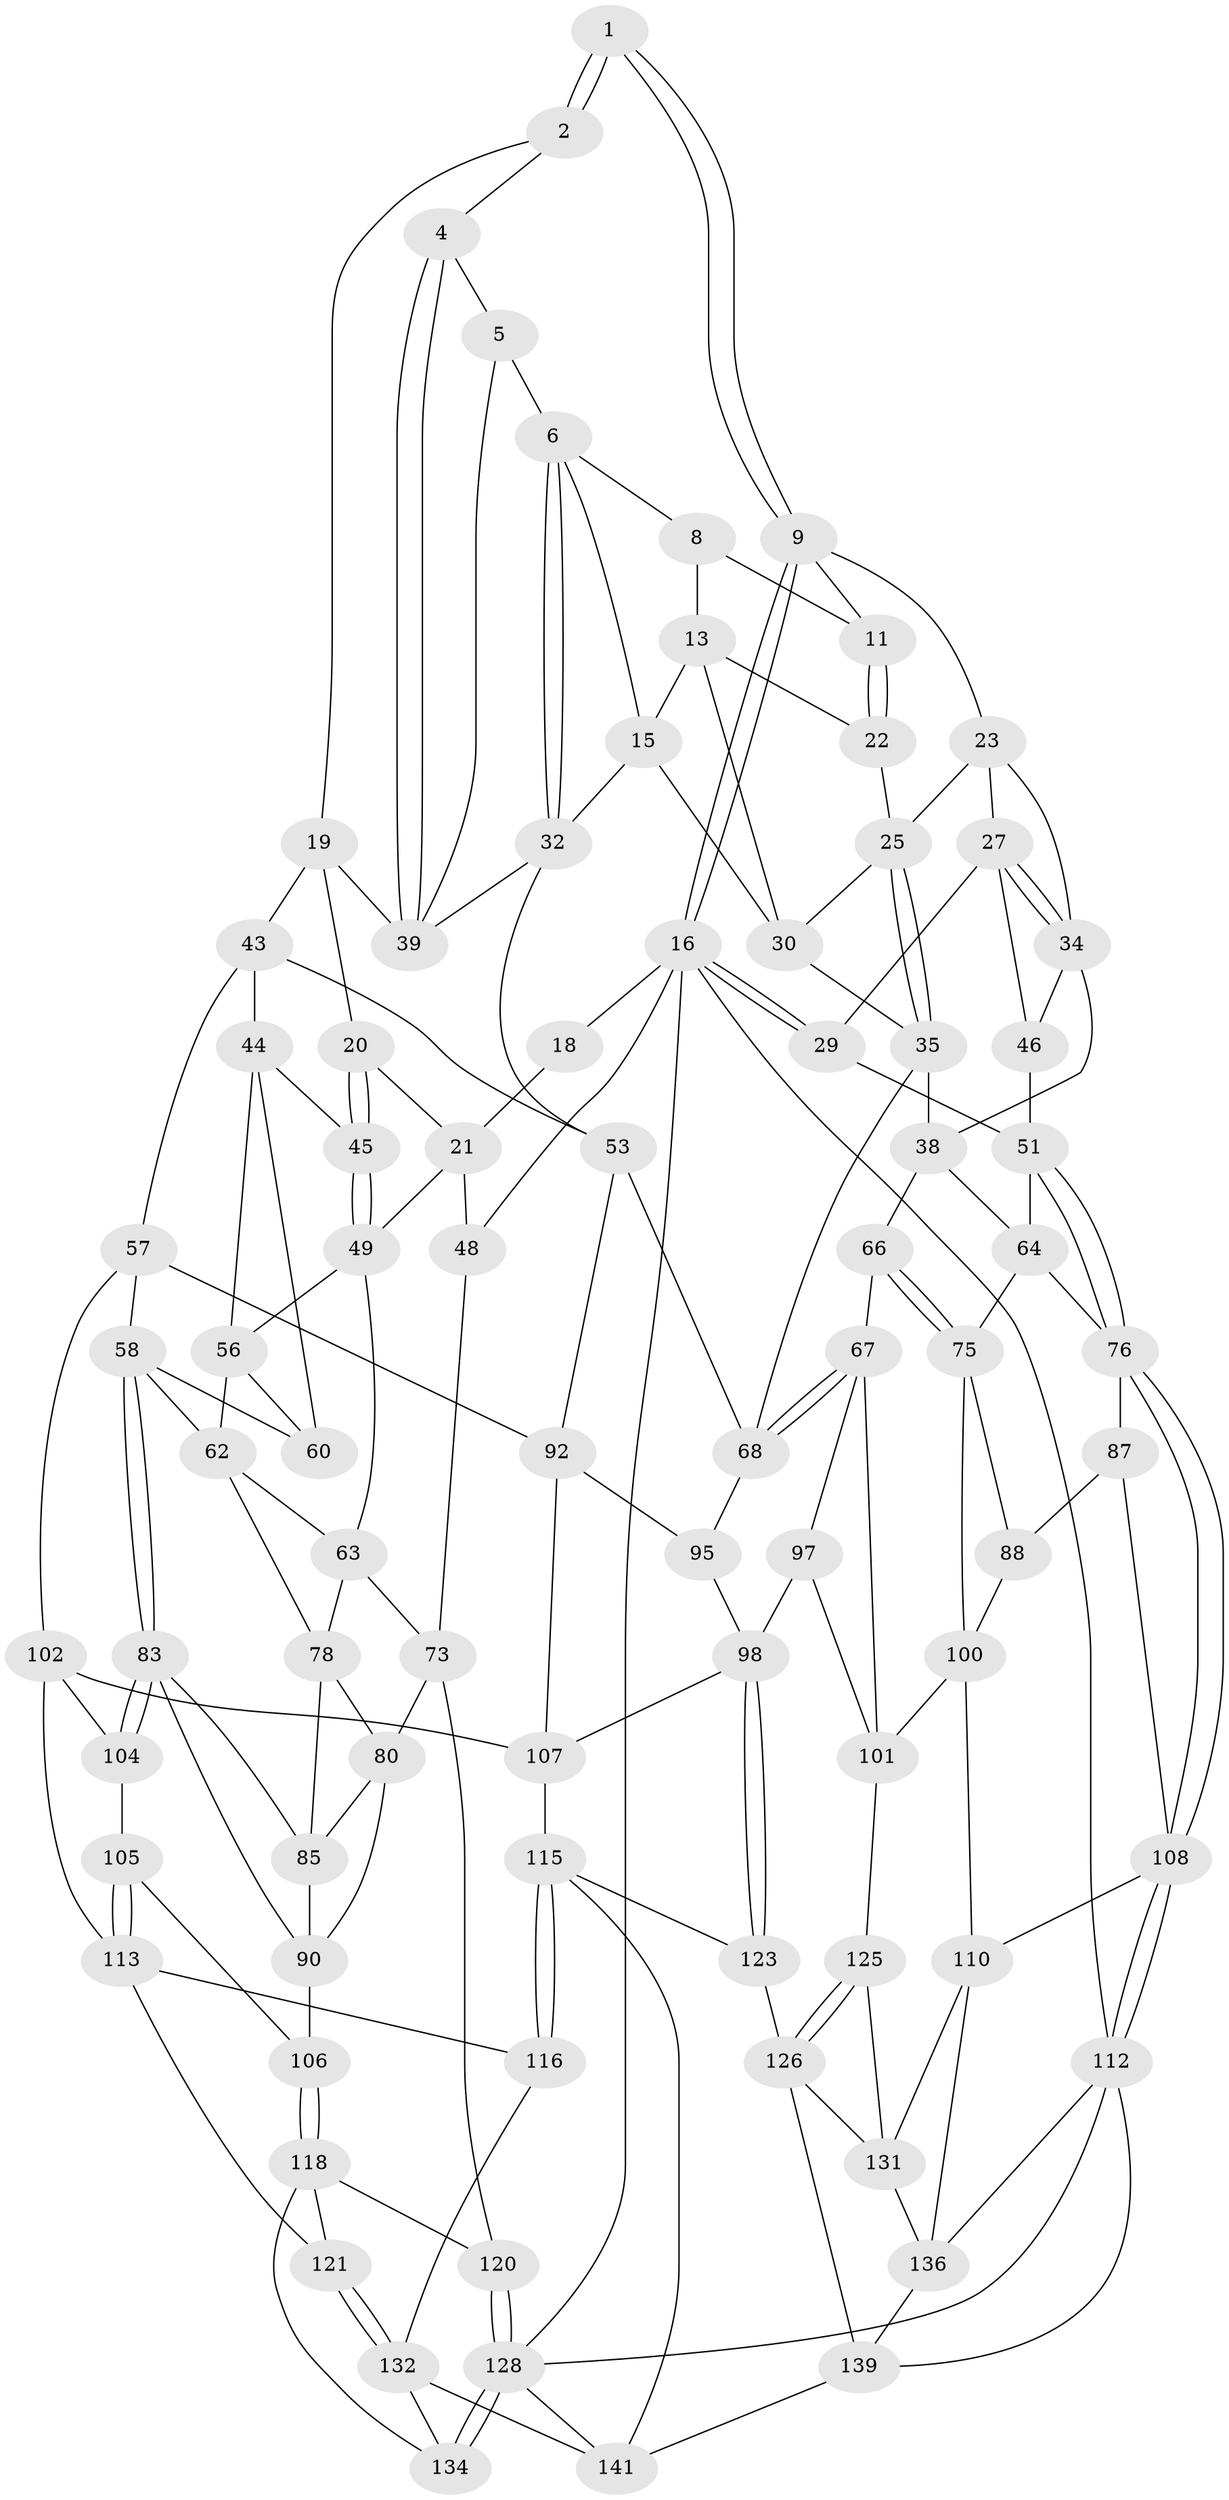 // Generated by graph-tools (version 1.1) at 2025/24/03/03/25 07:24:33]
// undirected, 84 vertices, 181 edges
graph export_dot {
graph [start="1"]
  node [color=gray90,style=filled];
  1 [pos="+0.6505533912105981+0"];
  2 [pos="+0.34635147268678124+0",super="+3"];
  4 [pos="+0.4513713622444758+0.09449012814233355"];
  5 [pos="+0.4533515049774616+0.09560080655278824"];
  6 [pos="+0.505967150056449+0.10202152844214137",super="+7"];
  8 [pos="+0.597722202995694+0.027530212928126387",super="+12"];
  9 [pos="+0.8243923036075641+0",super="+10"];
  11 [pos="+0.6725059010064048+0.08389337385998857"];
  13 [pos="+0.6306042265537195+0.0911757885692425",super="+14"];
  15 [pos="+0.5705582679499835+0.11368096092677385",super="+31"];
  16 [pos="+1+0",super="+17"];
  18 [pos="+0+0"];
  19 [pos="+0.23103601779680275+0.14114141077231146",super="+40"];
  20 [pos="+0.16077355180399464+0.15954682997804195"];
  21 [pos="+0.11785628538215391+0.16158679410468246",super="+47"];
  22 [pos="+0.6685393957205243+0.09969952107092545"];
  23 [pos="+0.8366880465957309+0",super="+24"];
  25 [pos="+0.7570363765241286+0.12635054613644947",super="+26"];
  27 [pos="+0.9215138551255356+0.08565666146440286",super="+28"];
  29 [pos="+1+0.16705242611176965"];
  30 [pos="+0.664984689300162+0.12709229948766396",super="+33"];
  32 [pos="+0.584153727979378+0.2842421192994656",super="+42"];
  34 [pos="+0.8457477707537576+0.24989873784790242",super="+37"];
  35 [pos="+0.6783793934119817+0.26666424771750213",super="+36"];
  38 [pos="+0.8407369036997314+0.28191981569236796",super="+65"];
  39 [pos="+0.3666090721652717+0.21972937809290674",super="+41"];
  43 [pos="+0.319592366920418+0.2548931511600984",super="+54"];
  44 [pos="+0.2918321232792839+0.2815556038578524",super="+55"];
  45 [pos="+0.20480912436450385+0.27438438902361706"];
  46 [pos="+0.9320273119022828+0.2460150658108864"];
  48 [pos="+0+0.3158455764602177"];
  49 [pos="+0.19881463103816305+0.3309524451781198",super="+50"];
  51 [pos="+1+0.37875939761559474",super="+52"];
  53 [pos="+0.4437340064574132+0.4383255325230692",super="+70"];
  56 [pos="+0.21227327430449458+0.3310728747593527",super="+61"];
  57 [pos="+0.4183166265016429+0.45399792322894084",super="+94"];
  58 [pos="+0.38727448158904254+0.4686272968707677",super="+59"];
  60 [pos="+0.28277829100618085+0.3745808691362986"];
  62 [pos="+0.2256361442363247+0.4039155698776316",super="+71"];
  63 [pos="+0.17030962554067305+0.4028003094876791",super="+72"];
  64 [pos="+0.9244104601454979+0.36709907719889806",super="+74"];
  66 [pos="+0.7851790572805722+0.48843984157298875"];
  67 [pos="+0.7461173811766357+0.49212792224236707",super="+96"];
  68 [pos="+0.6979358802872593+0.47820716664387647",super="+69"];
  73 [pos="+0+0.5116891212920626",super="+82"];
  75 [pos="+0.8157521741466153+0.5038111586013112",super="+89"];
  76 [pos="+1+0.49946250924946867",super="+77"];
  78 [pos="+0.18546056713657352+0.4707404841145023",super="+79"];
  80 [pos="+0.11808623619107117+0.521983275799059",super="+81"];
  83 [pos="+0.3370481865097487+0.5365530224555016",super="+84"];
  85 [pos="+0.19831201804286175+0.4960679449384376",super="+86"];
  87 [pos="+0.8765785224767936+0.561255992843789"];
  88 [pos="+0.8619319544913498+0.5591007281213617"];
  90 [pos="+0.19158324839424262+0.5881730741693549",super="+91"];
  92 [pos="+0.525295574397341+0.583201862795653",super="+93"];
  95 [pos="+0.6291552249467844+0.5789614464171697"];
  97 [pos="+0.6650523674038151+0.7001156890554436"];
  98 [pos="+0.6451712167690566+0.6977117421297687",super="+99"];
  100 [pos="+0.8045697802204969+0.7117354435148424",super="+111"];
  101 [pos="+0.8001367056408039+0.7133033067801271",super="+122"];
  102 [pos="+0.41264500869753445+0.6757544244730174",super="+103"];
  104 [pos="+0.33637474257320016+0.54657514226514"];
  105 [pos="+0.27361792411620567+0.6420967011766384"];
  106 [pos="+0.19132795506374184+0.6785311608589647"];
  107 [pos="+0.5789871229589966+0.7003025866950879",super="+114"];
  108 [pos="+1+0.7497070304525818",super="+109"];
  110 [pos="+0.9991717485834785+0.7733031816494199",super="+130"];
  112 [pos="+1+1",super="+138"];
  113 [pos="+0.3381217435870108+0.7194300163957033",super="+117"];
  115 [pos="+0.4794646641209805+0.870573847895826",super="+124"];
  116 [pos="+0.4076454819425927+0.8664683132354704"];
  118 [pos="+0.19096099351122278+0.7729058339592627",super="+119"];
  120 [pos="+0+0.6774584315718263"];
  121 [pos="+0.21498370691899502+0.7835136687621772"];
  123 [pos="+0.6334432071815119+0.8656635295092964"];
  125 [pos="+0.7507537018822958+0.7932549669376836"];
  126 [pos="+0.7465082507730627+0.848681920161782",super="+127"];
  128 [pos="+0+1",super="+129"];
  131 [pos="+0.9082062754841139+0.8264769840843585",super="+135"];
  132 [pos="+0.314934297678996+0.8925919778719389",super="+133"];
  134 [pos="+0.12547666970005042+0.8635298075862837"];
  136 [pos="+0.886211919285643+0.9282690759560979",super="+137"];
  139 [pos="+0.7898858574339791+1",super="+140"];
  141 [pos="+0.5568559981782268+1",super="+142"];
  1 -- 2;
  1 -- 2;
  1 -- 9;
  1 -- 9;
  2 -- 19;
  2 -- 4;
  4 -- 5;
  4 -- 39;
  4 -- 39;
  5 -- 6;
  5 -- 39;
  6 -- 32;
  6 -- 32;
  6 -- 8;
  6 -- 15;
  8 -- 11;
  8 -- 13;
  9 -- 16;
  9 -- 16;
  9 -- 11;
  9 -- 23;
  11 -- 22;
  11 -- 22;
  13 -- 22;
  13 -- 30;
  13 -- 15;
  15 -- 32;
  15 -- 30;
  16 -- 29;
  16 -- 29;
  16 -- 112;
  16 -- 48;
  16 -- 18;
  16 -- 128;
  18 -- 21;
  19 -- 20;
  19 -- 43;
  19 -- 39;
  20 -- 21;
  20 -- 45;
  20 -- 45;
  21 -- 48;
  21 -- 49;
  22 -- 25;
  23 -- 27;
  23 -- 25;
  23 -- 34;
  25 -- 35;
  25 -- 35;
  25 -- 30;
  27 -- 34;
  27 -- 34;
  27 -- 29;
  27 -- 46;
  29 -- 51;
  30 -- 35;
  32 -- 53;
  32 -- 39;
  34 -- 38;
  34 -- 46;
  35 -- 38;
  35 -- 68;
  38 -- 64;
  38 -- 66;
  43 -- 44;
  43 -- 57;
  43 -- 53;
  44 -- 45;
  44 -- 56;
  44 -- 60;
  45 -- 49;
  45 -- 49;
  46 -- 51;
  48 -- 73;
  49 -- 56;
  49 -- 63;
  51 -- 76;
  51 -- 76;
  51 -- 64;
  53 -- 92;
  53 -- 68;
  56 -- 60;
  56 -- 62;
  57 -- 58;
  57 -- 102;
  57 -- 92;
  58 -- 83;
  58 -- 83;
  58 -- 60;
  58 -- 62;
  62 -- 63;
  62 -- 78;
  63 -- 73;
  63 -- 78;
  64 -- 75;
  64 -- 76;
  66 -- 67;
  66 -- 75;
  66 -- 75;
  67 -- 68;
  67 -- 68;
  67 -- 97;
  67 -- 101;
  68 -- 95;
  73 -- 120;
  73 -- 80;
  75 -- 88;
  75 -- 100;
  76 -- 108;
  76 -- 108;
  76 -- 87;
  78 -- 80;
  78 -- 85;
  80 -- 85;
  80 -- 90;
  83 -- 104;
  83 -- 104;
  83 -- 90;
  83 -- 85;
  85 -- 90;
  87 -- 88;
  87 -- 108;
  88 -- 100;
  90 -- 106;
  92 -- 95;
  92 -- 107;
  95 -- 98;
  97 -- 98;
  97 -- 101;
  98 -- 123;
  98 -- 123;
  98 -- 107;
  100 -- 101;
  100 -- 110;
  101 -- 125;
  102 -- 107;
  102 -- 104;
  102 -- 113;
  104 -- 105;
  105 -- 106;
  105 -- 113;
  105 -- 113;
  106 -- 118;
  106 -- 118;
  107 -- 115;
  108 -- 112;
  108 -- 112;
  108 -- 110;
  110 -- 136;
  110 -- 131;
  112 -- 128;
  112 -- 136;
  112 -- 139;
  113 -- 116;
  113 -- 121;
  115 -- 116;
  115 -- 116;
  115 -- 123;
  115 -- 141;
  116 -- 132;
  118 -- 121;
  118 -- 120;
  118 -- 134;
  120 -- 128;
  120 -- 128;
  121 -- 132;
  121 -- 132;
  123 -- 126;
  125 -- 126;
  125 -- 126;
  125 -- 131;
  126 -- 131;
  126 -- 139;
  128 -- 134;
  128 -- 134;
  128 -- 141;
  131 -- 136;
  132 -- 134;
  132 -- 141;
  136 -- 139;
  139 -- 141;
}
